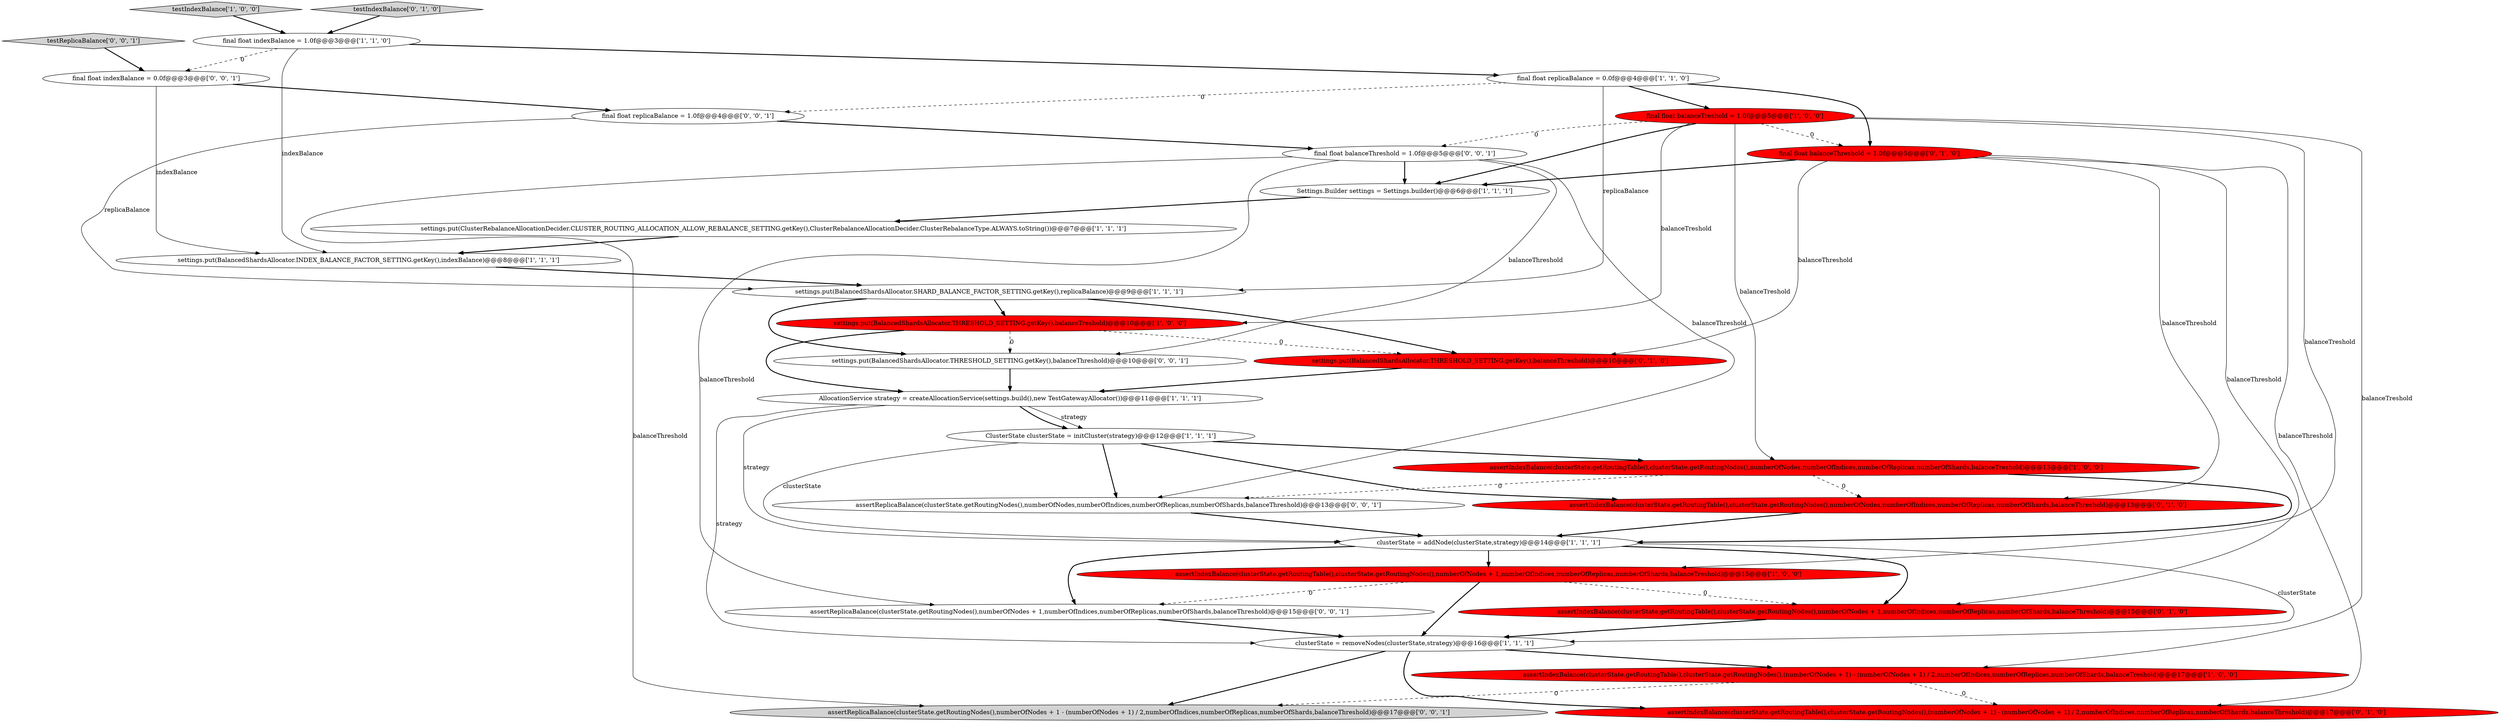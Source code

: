 digraph {
23 [style = filled, label = "final float balanceThreshold = 1.0f@@@5@@@['0', '0', '1']", fillcolor = white, shape = ellipse image = "AAA0AAABBB3BBB"];
19 [style = filled, label = "assertIndexBalance(clusterState.getRoutingTable(),clusterState.getRoutingNodes(),numberOfNodes,numberOfIndices,numberOfReplicas,numberOfShards,balanceThreshold)@@@13@@@['0', '1', '0']", fillcolor = red, shape = ellipse image = "AAA1AAABBB2BBB"];
9 [style = filled, label = "settings.put(BalancedShardsAllocator.SHARD_BALANCE_FACTOR_SETTING.getKey(),replicaBalance)@@@9@@@['1', '1', '1']", fillcolor = white, shape = ellipse image = "AAA0AAABBB1BBB"];
21 [style = filled, label = "assertIndexBalance(clusterState.getRoutingTable(),clusterState.getRoutingNodes(),numberOfNodes + 1,numberOfIndices,numberOfReplicas,numberOfShards,balanceThreshold)@@@15@@@['0', '1', '0']", fillcolor = red, shape = ellipse image = "AAA1AAABBB2BBB"];
29 [style = filled, label = "testReplicaBalance['0', '0', '1']", fillcolor = lightgray, shape = diamond image = "AAA0AAABBB3BBB"];
16 [style = filled, label = "assertIndexBalance(clusterState.getRoutingTable(),clusterState.getRoutingNodes(),(numberOfNodes + 1) - (numberOfNodes + 1) / 2,numberOfIndices,numberOfReplicas,numberOfShards,balanceThreshold)@@@17@@@['0', '1', '0']", fillcolor = red, shape = ellipse image = "AAA1AAABBB2BBB"];
28 [style = filled, label = "assertReplicaBalance(clusterState.getRoutingNodes(),numberOfNodes + 1,numberOfIndices,numberOfReplicas,numberOfShards,balanceThreshold)@@@15@@@['0', '0', '1']", fillcolor = white, shape = ellipse image = "AAA0AAABBB3BBB"];
6 [style = filled, label = "settings.put(BalancedShardsAllocator.INDEX_BALANCE_FACTOR_SETTING.getKey(),indexBalance)@@@8@@@['1', '1', '1']", fillcolor = white, shape = ellipse image = "AAA0AAABBB1BBB"];
27 [style = filled, label = "assertReplicaBalance(clusterState.getRoutingNodes(),numberOfNodes,numberOfIndices,numberOfReplicas,numberOfShards,balanceThreshold)@@@13@@@['0', '0', '1']", fillcolor = white, shape = ellipse image = "AAA0AAABBB3BBB"];
2 [style = filled, label = "assertIndexBalance(clusterState.getRoutingTable(),clusterState.getRoutingNodes(),(numberOfNodes + 1) - (numberOfNodes + 1) / 2,numberOfIndices,numberOfReplicas,numberOfShards,balanceTreshold)@@@17@@@['1', '0', '0']", fillcolor = red, shape = ellipse image = "AAA1AAABBB1BBB"];
5 [style = filled, label = "assertIndexBalance(clusterState.getRoutingTable(),clusterState.getRoutingNodes(),numberOfNodes + 1,numberOfIndices,numberOfReplicas,numberOfShards,balanceTreshold)@@@15@@@['1', '0', '0']", fillcolor = red, shape = ellipse image = "AAA1AAABBB1BBB"];
18 [style = filled, label = "settings.put(BalancedShardsAllocator.THRESHOLD_SETTING.getKey(),balanceThreshold)@@@10@@@['0', '1', '0']", fillcolor = red, shape = ellipse image = "AAA1AAABBB2BBB"];
7 [style = filled, label = "settings.put(ClusterRebalanceAllocationDecider.CLUSTER_ROUTING_ALLOCATION_ALLOW_REBALANCE_SETTING.getKey(),ClusterRebalanceAllocationDecider.ClusterRebalanceType.ALWAYS.toString())@@@7@@@['1', '1', '1']", fillcolor = white, shape = ellipse image = "AAA0AAABBB1BBB"];
12 [style = filled, label = "Settings.Builder settings = Settings.builder()@@@6@@@['1', '1', '1']", fillcolor = white, shape = ellipse image = "AAA0AAABBB1BBB"];
4 [style = filled, label = "testIndexBalance['1', '0', '0']", fillcolor = lightgray, shape = diamond image = "AAA0AAABBB1BBB"];
8 [style = filled, label = "final float indexBalance = 1.0f@@@3@@@['1', '1', '0']", fillcolor = white, shape = ellipse image = "AAA0AAABBB1BBB"];
1 [style = filled, label = "final float balanceTreshold = 1.0f@@@5@@@['1', '0', '0']", fillcolor = red, shape = ellipse image = "AAA1AAABBB1BBB"];
14 [style = filled, label = "ClusterState clusterState = initCluster(strategy)@@@12@@@['1', '1', '1']", fillcolor = white, shape = ellipse image = "AAA0AAABBB1BBB"];
26 [style = filled, label = "final float replicaBalance = 1.0f@@@4@@@['0', '0', '1']", fillcolor = white, shape = ellipse image = "AAA0AAABBB3BBB"];
13 [style = filled, label = "settings.put(BalancedShardsAllocator.THRESHOLD_SETTING.getKey(),balanceTreshold)@@@10@@@['1', '0', '0']", fillcolor = red, shape = ellipse image = "AAA1AAABBB1BBB"];
15 [style = filled, label = "clusterState = addNode(clusterState,strategy)@@@14@@@['1', '1', '1']", fillcolor = white, shape = ellipse image = "AAA0AAABBB1BBB"];
11 [style = filled, label = "assertIndexBalance(clusterState.getRoutingTable(),clusterState.getRoutingNodes(),numberOfNodes,numberOfIndices,numberOfReplicas,numberOfShards,balanceTreshold)@@@13@@@['1', '0', '0']", fillcolor = red, shape = ellipse image = "AAA1AAABBB1BBB"];
24 [style = filled, label = "assertReplicaBalance(clusterState.getRoutingNodes(),numberOfNodes + 1 - (numberOfNodes + 1) / 2,numberOfIndices,numberOfReplicas,numberOfShards,balanceThreshold)@@@17@@@['0', '0', '1']", fillcolor = lightgray, shape = ellipse image = "AAA0AAABBB3BBB"];
0 [style = filled, label = "final float replicaBalance = 0.0f@@@4@@@['1', '1', '0']", fillcolor = white, shape = ellipse image = "AAA0AAABBB1BBB"];
3 [style = filled, label = "clusterState = removeNodes(clusterState,strategy)@@@16@@@['1', '1', '1']", fillcolor = white, shape = ellipse image = "AAA0AAABBB1BBB"];
10 [style = filled, label = "AllocationService strategy = createAllocationService(settings.build(),new TestGatewayAllocator())@@@11@@@['1', '1', '1']", fillcolor = white, shape = ellipse image = "AAA0AAABBB1BBB"];
17 [style = filled, label = "final float balanceThreshold = 1.0f@@@5@@@['0', '1', '0']", fillcolor = red, shape = ellipse image = "AAA1AAABBB2BBB"];
20 [style = filled, label = "testIndexBalance['0', '1', '0']", fillcolor = lightgray, shape = diamond image = "AAA0AAABBB2BBB"];
25 [style = filled, label = "settings.put(BalancedShardsAllocator.THRESHOLD_SETTING.getKey(),balanceThreshold)@@@10@@@['0', '0', '1']", fillcolor = white, shape = ellipse image = "AAA0AAABBB3BBB"];
22 [style = filled, label = "final float indexBalance = 0.0f@@@3@@@['0', '0', '1']", fillcolor = white, shape = ellipse image = "AAA0AAABBB3BBB"];
5->3 [style = bold, label=""];
13->10 [style = bold, label=""];
22->26 [style = bold, label=""];
1->2 [style = solid, label="balanceTreshold"];
26->9 [style = solid, label="replicaBalance"];
1->13 [style = solid, label="balanceTreshold"];
3->24 [style = bold, label=""];
10->14 [style = bold, label=""];
23->24 [style = solid, label="balanceThreshold"];
15->21 [style = bold, label=""];
0->17 [style = bold, label=""];
14->15 [style = solid, label="clusterState"];
17->18 [style = solid, label="balanceThreshold"];
17->21 [style = solid, label="balanceThreshold"];
14->19 [style = bold, label=""];
23->27 [style = solid, label="balanceThreshold"];
0->26 [style = dashed, label="0"];
13->25 [style = dashed, label="0"];
3->16 [style = bold, label=""];
12->7 [style = bold, label=""];
27->15 [style = bold, label=""];
15->5 [style = bold, label=""];
11->15 [style = bold, label=""];
0->9 [style = solid, label="replicaBalance"];
8->0 [style = bold, label=""];
8->22 [style = dashed, label="0"];
20->8 [style = bold, label=""];
17->12 [style = bold, label=""];
1->17 [style = dashed, label="0"];
5->28 [style = dashed, label="0"];
9->18 [style = bold, label=""];
10->3 [style = solid, label="strategy"];
3->2 [style = bold, label=""];
18->10 [style = bold, label=""];
15->28 [style = bold, label=""];
8->6 [style = solid, label="indexBalance"];
23->28 [style = solid, label="balanceThreshold"];
11->19 [style = dashed, label="0"];
0->1 [style = bold, label=""];
2->16 [style = dashed, label="0"];
9->25 [style = bold, label=""];
26->23 [style = bold, label=""];
1->5 [style = solid, label="balanceTreshold"];
7->6 [style = bold, label=""];
10->15 [style = solid, label="strategy"];
1->12 [style = bold, label=""];
17->16 [style = solid, label="balanceThreshold"];
5->21 [style = dashed, label="0"];
4->8 [style = bold, label=""];
22->6 [style = solid, label="indexBalance"];
25->10 [style = bold, label=""];
23->12 [style = bold, label=""];
10->14 [style = solid, label="strategy"];
15->3 [style = solid, label="clusterState"];
14->27 [style = bold, label=""];
28->3 [style = bold, label=""];
29->22 [style = bold, label=""];
13->18 [style = dashed, label="0"];
6->9 [style = bold, label=""];
19->15 [style = bold, label=""];
23->25 [style = solid, label="balanceThreshold"];
11->27 [style = dashed, label="0"];
17->19 [style = solid, label="balanceThreshold"];
2->24 [style = dashed, label="0"];
14->11 [style = bold, label=""];
1->23 [style = dashed, label="0"];
1->11 [style = solid, label="balanceTreshold"];
21->3 [style = bold, label=""];
9->13 [style = bold, label=""];
}
